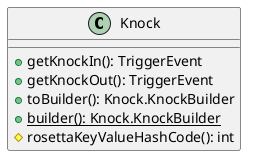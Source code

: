 @startuml

    class Knock [[Knock.html]] {
        +getKnockIn(): TriggerEvent
        +getKnockOut(): TriggerEvent
        +toBuilder(): Knock.KnockBuilder
        {static} +builder(): Knock.KnockBuilder
        #rosettaKeyValueHashCode(): int
    }

@enduml
